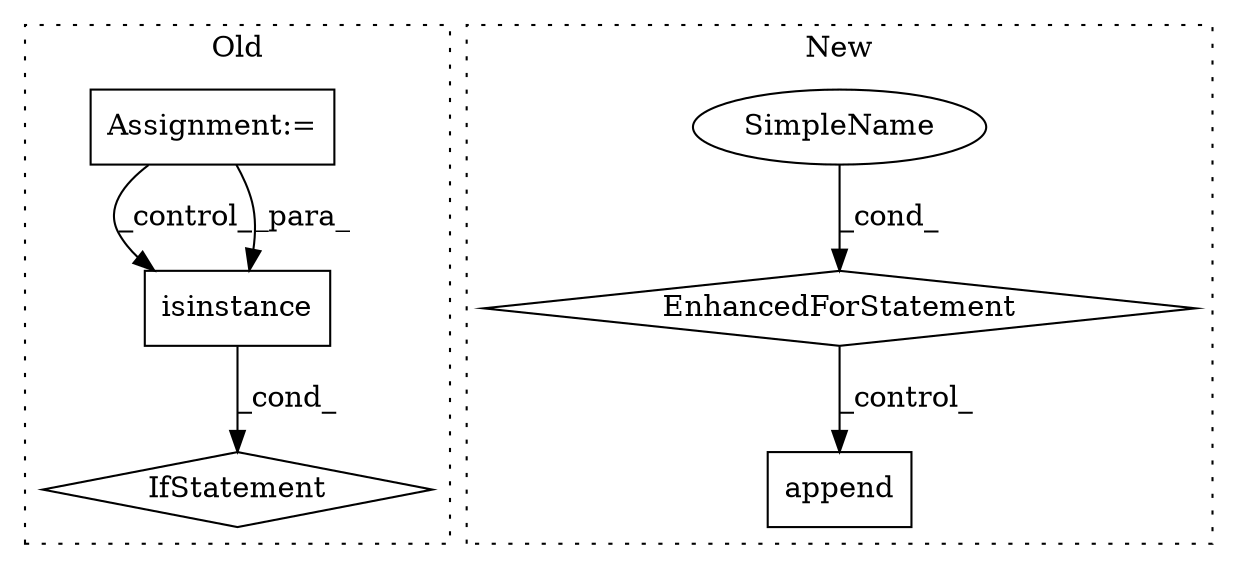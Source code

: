 digraph G {
subgraph cluster0 {
1 [label="isinstance" a="32" s="5719,5740" l="11,1" shape="box"];
3 [label="IfStatement" a="25" s="5714,5741" l="4,2" shape="diamond"];
4 [label="Assignment:=" a="7" s="5475" l="1" shape="box"];
label = "Old";
style="dotted";
}
subgraph cluster1 {
2 [label="append" a="32" s="3843,3884" l="7,1" shape="box"];
5 [label="EnhancedForStatement" a="70" s="3744,3826" l="57,2" shape="diamond"];
6 [label="SimpleName" a="42" s="3805" l="1" shape="ellipse"];
label = "New";
style="dotted";
}
1 -> 3 [label="_cond_"];
4 -> 1 [label="_control_"];
4 -> 1 [label="_para_"];
5 -> 2 [label="_control_"];
6 -> 5 [label="_cond_"];
}